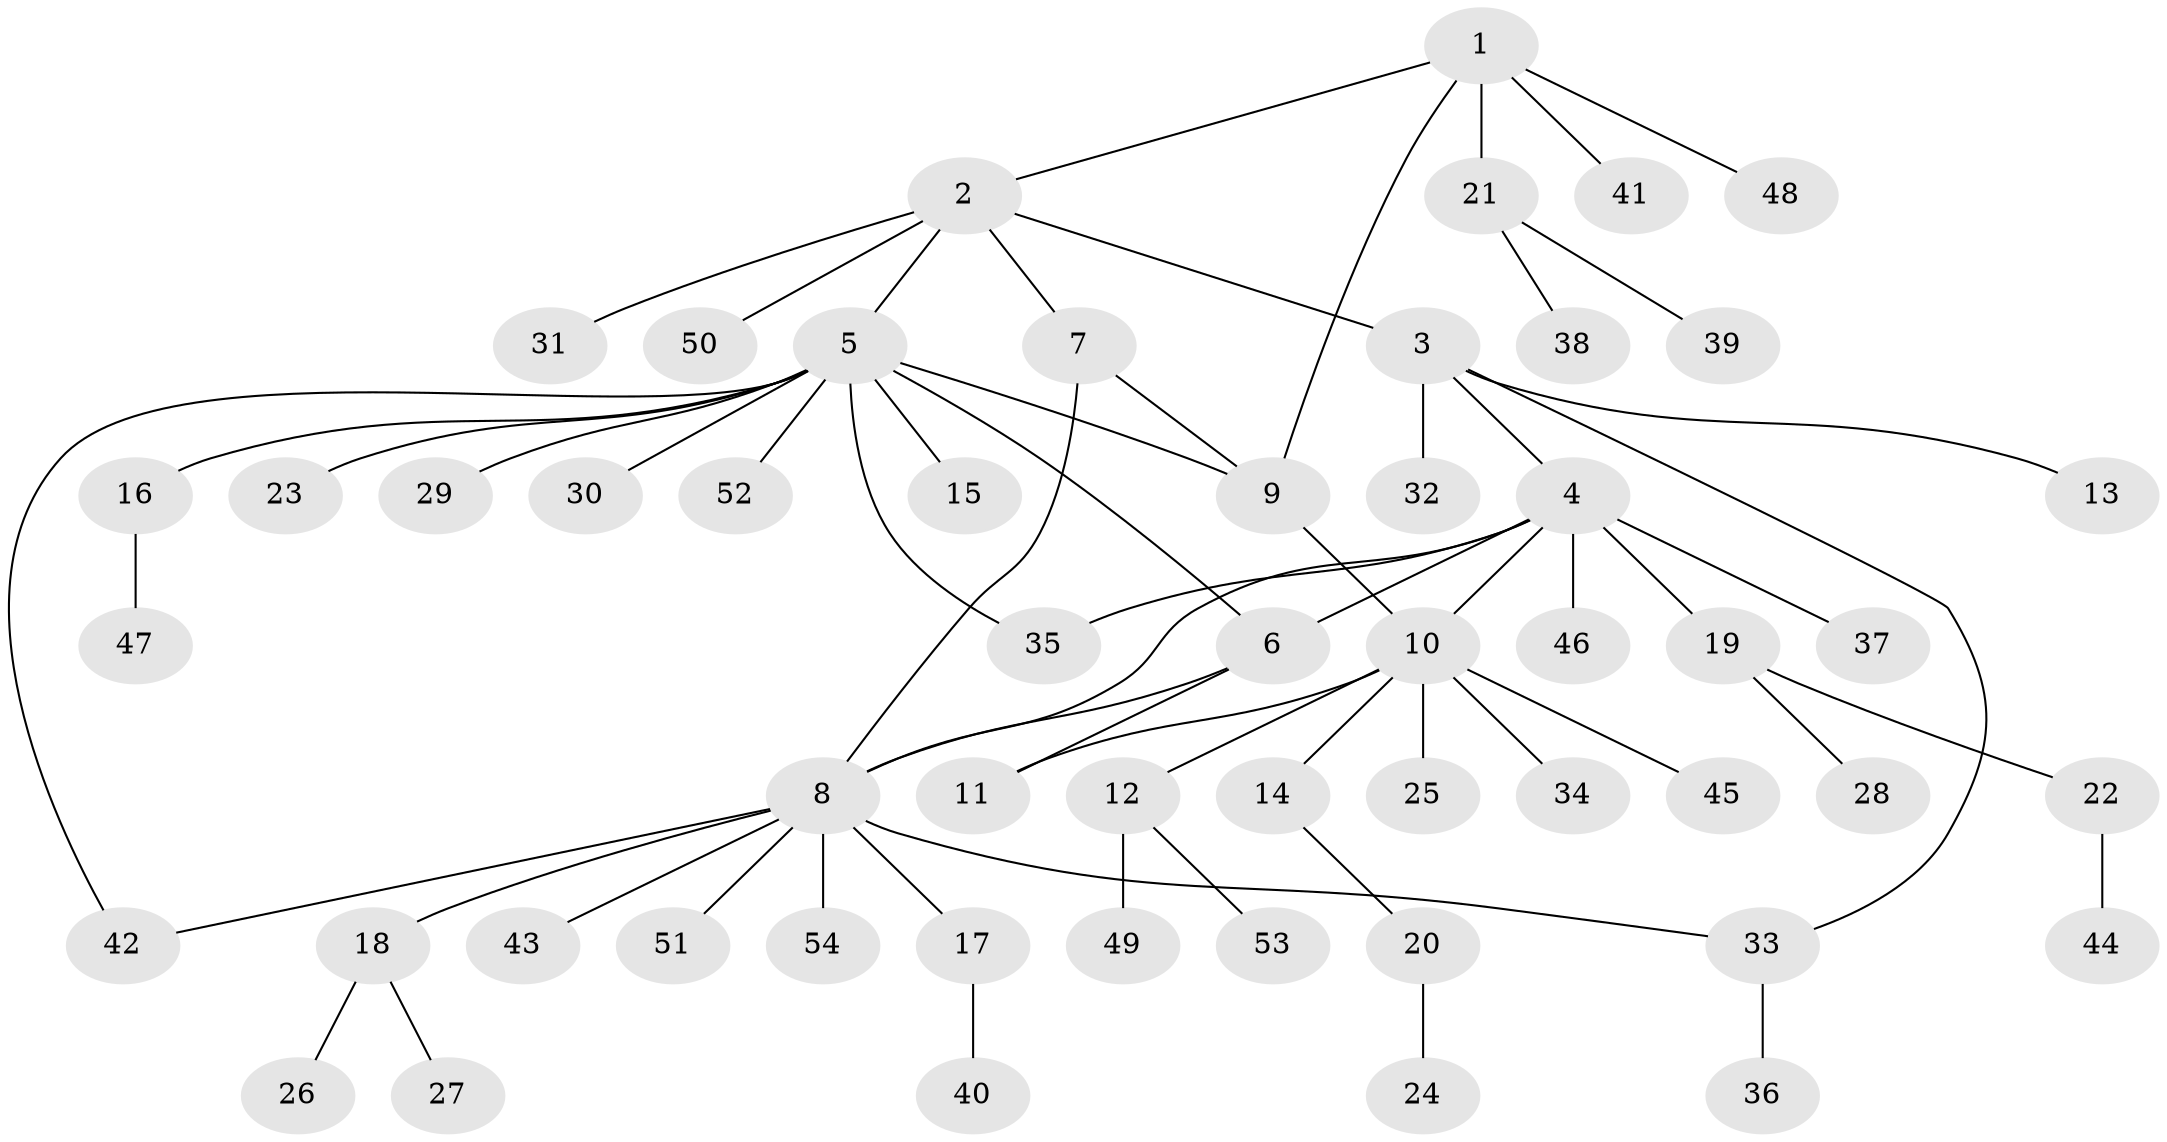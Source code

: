 // coarse degree distribution, {5: 0.05263157894736842, 10: 0.02631578947368421, 4: 0.05263157894736842, 1: 0.5526315789473685, 2: 0.21052631578947367, 6: 0.02631578947368421, 7: 0.05263157894736842, 9: 0.02631578947368421}
// Generated by graph-tools (version 1.1) at 2025/37/03/04/25 23:37:37]
// undirected, 54 vertices, 63 edges
graph export_dot {
  node [color=gray90,style=filled];
  1;
  2;
  3;
  4;
  5;
  6;
  7;
  8;
  9;
  10;
  11;
  12;
  13;
  14;
  15;
  16;
  17;
  18;
  19;
  20;
  21;
  22;
  23;
  24;
  25;
  26;
  27;
  28;
  29;
  30;
  31;
  32;
  33;
  34;
  35;
  36;
  37;
  38;
  39;
  40;
  41;
  42;
  43;
  44;
  45;
  46;
  47;
  48;
  49;
  50;
  51;
  52;
  53;
  54;
  1 -- 2;
  1 -- 9;
  1 -- 21;
  1 -- 41;
  1 -- 48;
  2 -- 3;
  2 -- 5;
  2 -- 7;
  2 -- 31;
  2 -- 50;
  3 -- 4;
  3 -- 13;
  3 -- 32;
  3 -- 33;
  4 -- 6;
  4 -- 8;
  4 -- 10;
  4 -- 19;
  4 -- 35;
  4 -- 37;
  4 -- 46;
  5 -- 6;
  5 -- 9;
  5 -- 15;
  5 -- 16;
  5 -- 23;
  5 -- 29;
  5 -- 30;
  5 -- 35;
  5 -- 42;
  5 -- 52;
  6 -- 8;
  6 -- 11;
  7 -- 8;
  7 -- 9;
  8 -- 17;
  8 -- 18;
  8 -- 33;
  8 -- 42;
  8 -- 43;
  8 -- 51;
  8 -- 54;
  9 -- 10;
  10 -- 11;
  10 -- 12;
  10 -- 14;
  10 -- 25;
  10 -- 34;
  10 -- 45;
  12 -- 49;
  12 -- 53;
  14 -- 20;
  16 -- 47;
  17 -- 40;
  18 -- 26;
  18 -- 27;
  19 -- 22;
  19 -- 28;
  20 -- 24;
  21 -- 38;
  21 -- 39;
  22 -- 44;
  33 -- 36;
}
